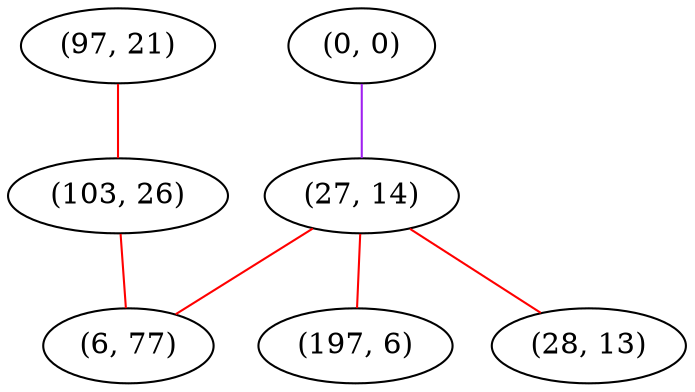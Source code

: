 graph "" {
"(97, 21)";
"(0, 0)";
"(27, 14)";
"(103, 26)";
"(197, 6)";
"(6, 77)";
"(28, 13)";
"(97, 21)" -- "(103, 26)"  [color=red, key=0, weight=1];
"(0, 0)" -- "(27, 14)"  [color=purple, key=0, weight=4];
"(27, 14)" -- "(28, 13)"  [color=red, key=0, weight=1];
"(27, 14)" -- "(197, 6)"  [color=red, key=0, weight=1];
"(27, 14)" -- "(6, 77)"  [color=red, key=0, weight=1];
"(103, 26)" -- "(6, 77)"  [color=red, key=0, weight=1];
}
